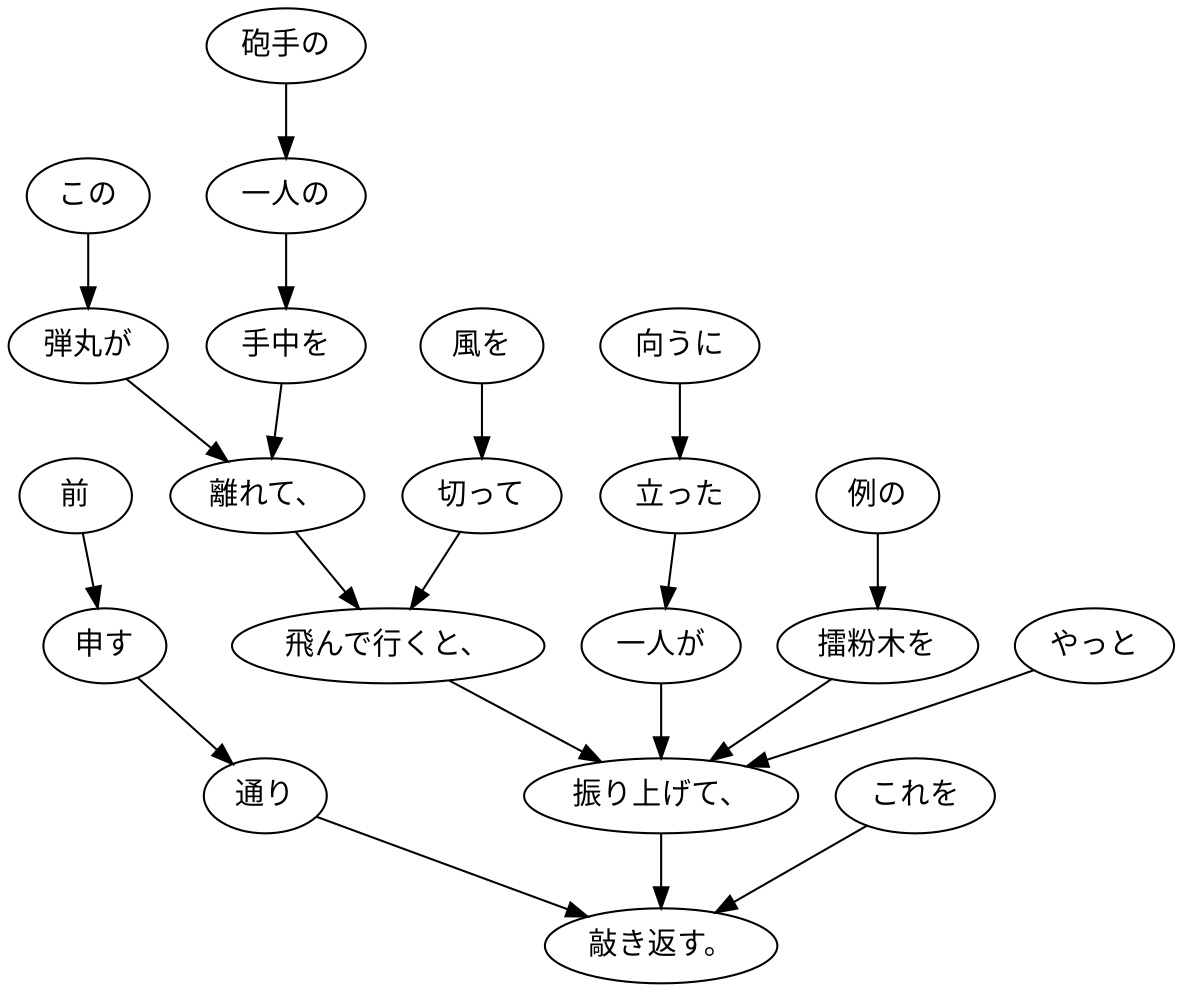 digraph graph5053 {
	node0 [label="前"];
	node1 [label="申す"];
	node2 [label="通り"];
	node3 [label="この"];
	node4 [label="弾丸が"];
	node5 [label="砲手の"];
	node6 [label="一人の"];
	node7 [label="手中を"];
	node8 [label="離れて、"];
	node9 [label="風を"];
	node10 [label="切って"];
	node11 [label="飛んで行くと、"];
	node12 [label="向うに"];
	node13 [label="立った"];
	node14 [label="一人が"];
	node15 [label="例の"];
	node16 [label="擂粉木を"];
	node17 [label="やっと"];
	node18 [label="振り上げて、"];
	node19 [label="これを"];
	node20 [label="敲き返す。"];
	node0 -> node1;
	node1 -> node2;
	node2 -> node20;
	node3 -> node4;
	node4 -> node8;
	node5 -> node6;
	node6 -> node7;
	node7 -> node8;
	node8 -> node11;
	node9 -> node10;
	node10 -> node11;
	node11 -> node18;
	node12 -> node13;
	node13 -> node14;
	node14 -> node18;
	node15 -> node16;
	node16 -> node18;
	node17 -> node18;
	node18 -> node20;
	node19 -> node20;
}
